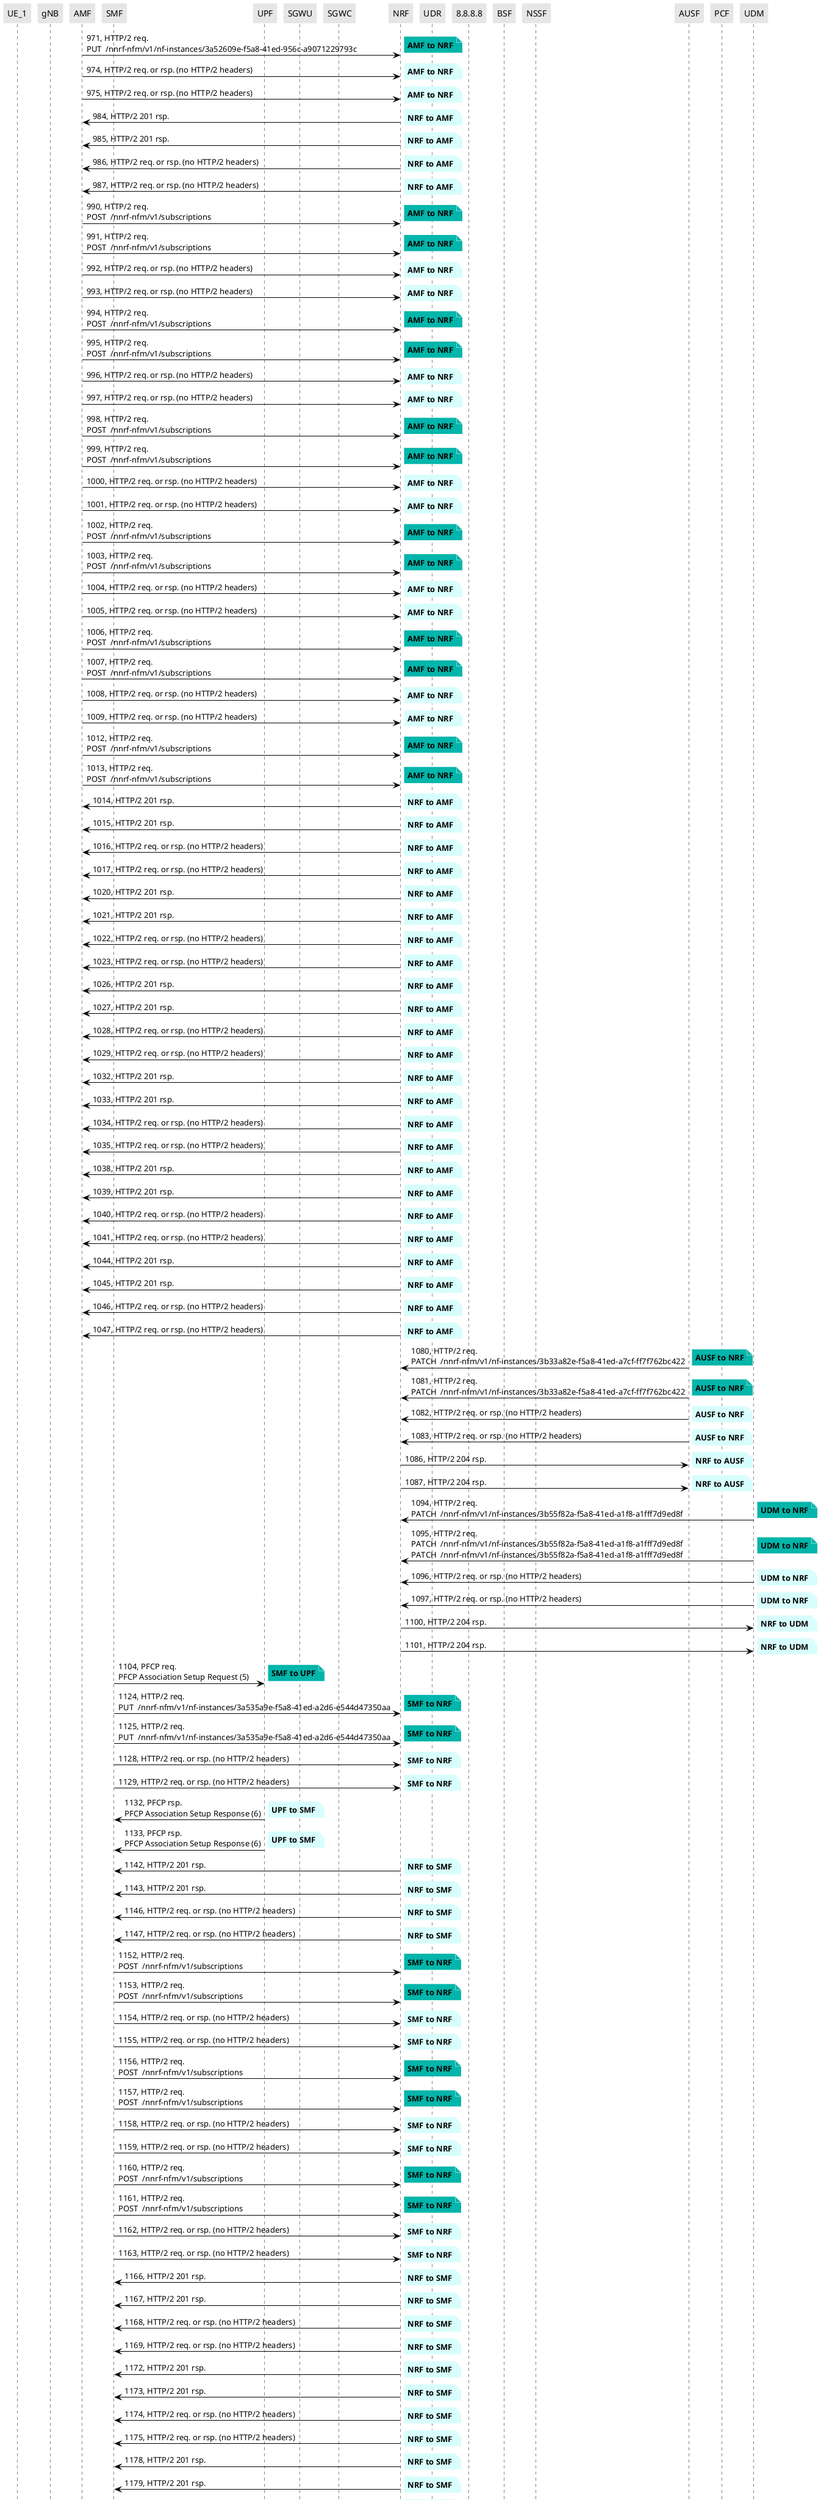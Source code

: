 @startuml
skinparam shadowing false
skinparam NoteBorderColor white
skinparam sequence {
    ArrowColor black
    LifeLineBorderColor black
    LifeLineBackgroundColor black
    ParticipantBorderColor white
    ParticipantBackgroundColor #e6e6e6
}
participant "UE_1"
participant "gNB"
participant "AMF"
participant "SMF"
participant "UPF"
participant "SGWU"
participant "SGWC"
participant "NRF"
participant "UDR"
participant "8.8.8.8"
participant "BSF"
participant "NSSF"
participant "AUSF"
participant "PCF"
participant "UDM"

"AMF" -> "NRF": 971, HTTP/2 req.\nPUT  /nnrf-nfm/v1/nf-instances/3a52609e-f5a8-41ed-956c-a9071229793c

note right #03B5AA
**AMF to NRF**
end note

"AMF" -> "NRF": 974, HTTP/2 req. or rsp. (no HTTP/2 headers)

note right #D7FEFC
**AMF to NRF**
end note

"AMF" -> "NRF": 975, HTTP/2 req. or rsp. (no HTTP/2 headers)

note right #D7FEFC
**AMF to NRF**
end note

"NRF" -> "AMF": 984, HTTP/2 201 rsp.

note right #D7FEFC
**NRF to AMF**
end note

"NRF" -> "AMF": 985, HTTP/2 201 rsp.

note right #D7FEFC
**NRF to AMF**
end note

"NRF" -> "AMF": 986, HTTP/2 req. or rsp. (no HTTP/2 headers)

note right #D7FEFC
**NRF to AMF**
end note

"NRF" -> "AMF": 987, HTTP/2 req. or rsp. (no HTTP/2 headers)

note right #D7FEFC
**NRF to AMF**
end note

"AMF" -> "NRF": 990, HTTP/2 req.\nPOST  /nnrf-nfm/v1/subscriptions

note right #03B5AA
**AMF to NRF**
end note

"AMF" -> "NRF": 991, HTTP/2 req.\nPOST  /nnrf-nfm/v1/subscriptions

note right #03B5AA
**AMF to NRF**
end note

"AMF" -> "NRF": 992, HTTP/2 req. or rsp. (no HTTP/2 headers)

note right #D7FEFC
**AMF to NRF**
end note

"AMF" -> "NRF": 993, HTTP/2 req. or rsp. (no HTTP/2 headers)

note right #D7FEFC
**AMF to NRF**
end note

"AMF" -> "NRF": 994, HTTP/2 req.\nPOST  /nnrf-nfm/v1/subscriptions

note right #03B5AA
**AMF to NRF**
end note

"AMF" -> "NRF": 995, HTTP/2 req.\nPOST  /nnrf-nfm/v1/subscriptions

note right #03B5AA
**AMF to NRF**
end note

"AMF" -> "NRF": 996, HTTP/2 req. or rsp. (no HTTP/2 headers)

note right #D7FEFC
**AMF to NRF**
end note

"AMF" -> "NRF": 997, HTTP/2 req. or rsp. (no HTTP/2 headers)

note right #D7FEFC
**AMF to NRF**
end note

"AMF" -> "NRF": 998, HTTP/2 req.\nPOST  /nnrf-nfm/v1/subscriptions

note right #03B5AA
**AMF to NRF**
end note

"AMF" -> "NRF": 999, HTTP/2 req.\nPOST  /nnrf-nfm/v1/subscriptions

note right #03B5AA
**AMF to NRF**
end note

"AMF" -> "NRF": 1000, HTTP/2 req. or rsp. (no HTTP/2 headers)

note right #D7FEFC
**AMF to NRF**
end note

"AMF" -> "NRF": 1001, HTTP/2 req. or rsp. (no HTTP/2 headers)

note right #D7FEFC
**AMF to NRF**
end note

"AMF" -> "NRF": 1002, HTTP/2 req.\nPOST  /nnrf-nfm/v1/subscriptions

note right #03B5AA
**AMF to NRF**
end note

"AMF" -> "NRF": 1003, HTTP/2 req.\nPOST  /nnrf-nfm/v1/subscriptions

note right #03B5AA
**AMF to NRF**
end note

"AMF" -> "NRF": 1004, HTTP/2 req. or rsp. (no HTTP/2 headers)

note right #D7FEFC
**AMF to NRF**
end note

"AMF" -> "NRF": 1005, HTTP/2 req. or rsp. (no HTTP/2 headers)

note right #D7FEFC
**AMF to NRF**
end note

"AMF" -> "NRF": 1006, HTTP/2 req.\nPOST  /nnrf-nfm/v1/subscriptions

note right #03B5AA
**AMF to NRF**
end note

"AMF" -> "NRF": 1007, HTTP/2 req.\nPOST  /nnrf-nfm/v1/subscriptions

note right #03B5AA
**AMF to NRF**
end note

"AMF" -> "NRF": 1008, HTTP/2 req. or rsp. (no HTTP/2 headers)

note right #D7FEFC
**AMF to NRF**
end note

"AMF" -> "NRF": 1009, HTTP/2 req. or rsp. (no HTTP/2 headers)

note right #D7FEFC
**AMF to NRF**
end note

"AMF" -> "NRF": 1012, HTTP/2 req.\nPOST  /nnrf-nfm/v1/subscriptions

note right #03B5AA
**AMF to NRF**
end note

"AMF" -> "NRF": 1013, HTTP/2 req.\nPOST  /nnrf-nfm/v1/subscriptions

note right #03B5AA
**AMF to NRF**
end note

"NRF" -> "AMF": 1014, HTTP/2 201 rsp.

note right #D7FEFC
**NRF to AMF**
end note

"NRF" -> "AMF": 1015, HTTP/2 201 rsp.

note right #D7FEFC
**NRF to AMF**
end note

"NRF" -> "AMF": 1016, HTTP/2 req. or rsp. (no HTTP/2 headers)

note right #D7FEFC
**NRF to AMF**
end note

"NRF" -> "AMF": 1017, HTTP/2 req. or rsp. (no HTTP/2 headers)

note right #D7FEFC
**NRF to AMF**
end note

"NRF" -> "AMF": 1020, HTTP/2 201 rsp.

note right #D7FEFC
**NRF to AMF**
end note

"NRF" -> "AMF": 1021, HTTP/2 201 rsp.

note right #D7FEFC
**NRF to AMF**
end note

"NRF" -> "AMF": 1022, HTTP/2 req. or rsp. (no HTTP/2 headers)

note right #D7FEFC
**NRF to AMF**
end note

"NRF" -> "AMF": 1023, HTTP/2 req. or rsp. (no HTTP/2 headers)

note right #D7FEFC
**NRF to AMF**
end note

"NRF" -> "AMF": 1026, HTTP/2 201 rsp.

note right #D7FEFC
**NRF to AMF**
end note

"NRF" -> "AMF": 1027, HTTP/2 201 rsp.

note right #D7FEFC
**NRF to AMF**
end note

"NRF" -> "AMF": 1028, HTTP/2 req. or rsp. (no HTTP/2 headers)

note right #D7FEFC
**NRF to AMF**
end note

"NRF" -> "AMF": 1029, HTTP/2 req. or rsp. (no HTTP/2 headers)

note right #D7FEFC
**NRF to AMF**
end note

"NRF" -> "AMF": 1032, HTTP/2 201 rsp.

note right #D7FEFC
**NRF to AMF**
end note

"NRF" -> "AMF": 1033, HTTP/2 201 rsp.

note right #D7FEFC
**NRF to AMF**
end note

"NRF" -> "AMF": 1034, HTTP/2 req. or rsp. (no HTTP/2 headers)

note right #D7FEFC
**NRF to AMF**
end note

"NRF" -> "AMF": 1035, HTTP/2 req. or rsp. (no HTTP/2 headers)

note right #D7FEFC
**NRF to AMF**
end note

"NRF" -> "AMF": 1038, HTTP/2 201 rsp.

note right #D7FEFC
**NRF to AMF**
end note

"NRF" -> "AMF": 1039, HTTP/2 201 rsp.

note right #D7FEFC
**NRF to AMF**
end note

"NRF" -> "AMF": 1040, HTTP/2 req. or rsp. (no HTTP/2 headers)

note right #D7FEFC
**NRF to AMF**
end note

"NRF" -> "AMF": 1041, HTTP/2 req. or rsp. (no HTTP/2 headers)

note right #D7FEFC
**NRF to AMF**
end note

"NRF" -> "AMF": 1044, HTTP/2 201 rsp.

note right #D7FEFC
**NRF to AMF**
end note

"NRF" -> "AMF": 1045, HTTP/2 201 rsp.

note right #D7FEFC
**NRF to AMF**
end note

"NRF" -> "AMF": 1046, HTTP/2 req. or rsp. (no HTTP/2 headers)

note right #D7FEFC
**NRF to AMF**
end note

"NRF" -> "AMF": 1047, HTTP/2 req. or rsp. (no HTTP/2 headers)

note right #D7FEFC
**NRF to AMF**
end note

"AUSF" -> "NRF": 1080, HTTP/2 req.\nPATCH  /nnrf-nfm/v1/nf-instances/3b33a82e-f5a8-41ed-a7cf-ff7f762bc422

note right #03B5AA
**AUSF to NRF**
end note

"AUSF" -> "NRF": 1081, HTTP/2 req.\nPATCH  /nnrf-nfm/v1/nf-instances/3b33a82e-f5a8-41ed-a7cf-ff7f762bc422

note right #03B5AA
**AUSF to NRF**
end note

"AUSF" -> "NRF": 1082, HTTP/2 req. or rsp. (no HTTP/2 headers)

note right #D7FEFC
**AUSF to NRF**
end note

"AUSF" -> "NRF": 1083, HTTP/2 req. or rsp. (no HTTP/2 headers)

note right #D7FEFC
**AUSF to NRF**
end note

"NRF" -> "AUSF": 1086, HTTP/2 204 rsp.

note right #D7FEFC
**NRF to AUSF**
end note

"NRF" -> "AUSF": 1087, HTTP/2 204 rsp.

note right #D7FEFC
**NRF to AUSF**
end note

"UDM" -> "NRF": 1094, HTTP/2 req.\nPATCH  /nnrf-nfm/v1/nf-instances/3b55f82a-f5a8-41ed-a1f8-a1fff7d9ed8f

note right #03B5AA
**UDM to NRF**
end note

"UDM" -> "NRF": 1095, HTTP/2 req.\nPATCH  /nnrf-nfm/v1/nf-instances/3b55f82a-f5a8-41ed-a1f8-a1fff7d9ed8f\nPATCH  /nnrf-nfm/v1/nf-instances/3b55f82a-f5a8-41ed-a1f8-a1fff7d9ed8f

note right #03B5AA
**UDM to NRF**
end note

"UDM" -> "NRF": 1096, HTTP/2 req. or rsp. (no HTTP/2 headers)

note right #D7FEFC
**UDM to NRF**
end note

"UDM" -> "NRF": 1097, HTTP/2 req. or rsp. (no HTTP/2 headers)

note right #D7FEFC
**UDM to NRF**
end note

"NRF" -> "UDM": 1100, HTTP/2 204 rsp.

note right #D7FEFC
**NRF to UDM**
end note

"NRF" -> "UDM": 1101, HTTP/2 204 rsp.

note right #D7FEFC
**NRF to UDM**
end note

"SMF" -> "UPF": 1104, PFCP req.\nPFCP Association Setup Request (5)

note right #03B5AA
**SMF to UPF**
end note

"SMF" -> "NRF": 1124, HTTP/2 req.\nPUT  /nnrf-nfm/v1/nf-instances/3a535a9e-f5a8-41ed-a2d6-e544d47350aa

note right #03B5AA
**SMF to NRF**
end note

"SMF" -> "NRF": 1125, HTTP/2 req.\nPUT  /nnrf-nfm/v1/nf-instances/3a535a9e-f5a8-41ed-a2d6-e544d47350aa

note right #03B5AA
**SMF to NRF**
end note

"SMF" -> "NRF": 1128, HTTP/2 req. or rsp. (no HTTP/2 headers)

note right #D7FEFC
**SMF to NRF**
end note

"SMF" -> "NRF": 1129, HTTP/2 req. or rsp. (no HTTP/2 headers)

note right #D7FEFC
**SMF to NRF**
end note

"UPF" -> "SMF": 1132, PFCP rsp.\nPFCP Association Setup Response (6)

note right #D7FEFC
**UPF to SMF**
end note

"UPF" -> "SMF": 1133, PFCP rsp.\nPFCP Association Setup Response (6)

note right #D7FEFC
**UPF to SMF**
end note

"NRF" -> "SMF": 1142, HTTP/2 201 rsp.

note right #D7FEFC
**NRF to SMF**
end note

"NRF" -> "SMF": 1143, HTTP/2 201 rsp.

note right #D7FEFC
**NRF to SMF**
end note

"NRF" -> "SMF": 1146, HTTP/2 req. or rsp. (no HTTP/2 headers)

note right #D7FEFC
**NRF to SMF**
end note

"NRF" -> "SMF": 1147, HTTP/2 req. or rsp. (no HTTP/2 headers)

note right #D7FEFC
**NRF to SMF**
end note

"SMF" -> "NRF": 1152, HTTP/2 req.\nPOST  /nnrf-nfm/v1/subscriptions

note right #03B5AA
**SMF to NRF**
end note

"SMF" -> "NRF": 1153, HTTP/2 req.\nPOST  /nnrf-nfm/v1/subscriptions

note right #03B5AA
**SMF to NRF**
end note

"SMF" -> "NRF": 1154, HTTP/2 req. or rsp. (no HTTP/2 headers)

note right #D7FEFC
**SMF to NRF**
end note

"SMF" -> "NRF": 1155, HTTP/2 req. or rsp. (no HTTP/2 headers)

note right #D7FEFC
**SMF to NRF**
end note

"SMF" -> "NRF": 1156, HTTP/2 req.\nPOST  /nnrf-nfm/v1/subscriptions

note right #03B5AA
**SMF to NRF**
end note

"SMF" -> "NRF": 1157, HTTP/2 req.\nPOST  /nnrf-nfm/v1/subscriptions

note right #03B5AA
**SMF to NRF**
end note

"SMF" -> "NRF": 1158, HTTP/2 req. or rsp. (no HTTP/2 headers)

note right #D7FEFC
**SMF to NRF**
end note

"SMF" -> "NRF": 1159, HTTP/2 req. or rsp. (no HTTP/2 headers)

note right #D7FEFC
**SMF to NRF**
end note

"SMF" -> "NRF": 1160, HTTP/2 req.\nPOST  /nnrf-nfm/v1/subscriptions

note right #03B5AA
**SMF to NRF**
end note

"SMF" -> "NRF": 1161, HTTP/2 req.\nPOST  /nnrf-nfm/v1/subscriptions

note right #03B5AA
**SMF to NRF**
end note

"SMF" -> "NRF": 1162, HTTP/2 req. or rsp. (no HTTP/2 headers)

note right #D7FEFC
**SMF to NRF**
end note

"SMF" -> "NRF": 1163, HTTP/2 req. or rsp. (no HTTP/2 headers)

note right #D7FEFC
**SMF to NRF**
end note

"NRF" -> "SMF": 1166, HTTP/2 201 rsp.

note right #D7FEFC
**NRF to SMF**
end note

"NRF" -> "SMF": 1167, HTTP/2 201 rsp.

note right #D7FEFC
**NRF to SMF**
end note

"NRF" -> "SMF": 1168, HTTP/2 req. or rsp. (no HTTP/2 headers)

note right #D7FEFC
**NRF to SMF**
end note

"NRF" -> "SMF": 1169, HTTP/2 req. or rsp. (no HTTP/2 headers)

note right #D7FEFC
**NRF to SMF**
end note

"NRF" -> "SMF": 1172, HTTP/2 201 rsp.

note right #D7FEFC
**NRF to SMF**
end note

"NRF" -> "SMF": 1173, HTTP/2 201 rsp.

note right #D7FEFC
**NRF to SMF**
end note

"NRF" -> "SMF": 1174, HTTP/2 req. or rsp. (no HTTP/2 headers)

note right #D7FEFC
**NRF to SMF**
end note

"NRF" -> "SMF": 1175, HTTP/2 req. or rsp. (no HTTP/2 headers)

note right #D7FEFC
**NRF to SMF**
end note

"NRF" -> "SMF": 1178, HTTP/2 201 rsp.

note right #D7FEFC
**NRF to SMF**
end note

"NRF" -> "SMF": 1179, HTTP/2 201 rsp.

note right #D7FEFC
**NRF to SMF**
end note

"NRF" -> "SMF": 1180, HTTP/2 req. or rsp. (no HTTP/2 headers)

note right #D7FEFC
**NRF to SMF**
end note

"NRF" -> "SMF": 1181, HTTP/2 req. or rsp. (no HTTP/2 headers)

note right #D7FEFC
**NRF to SMF**
end note

@enduml
